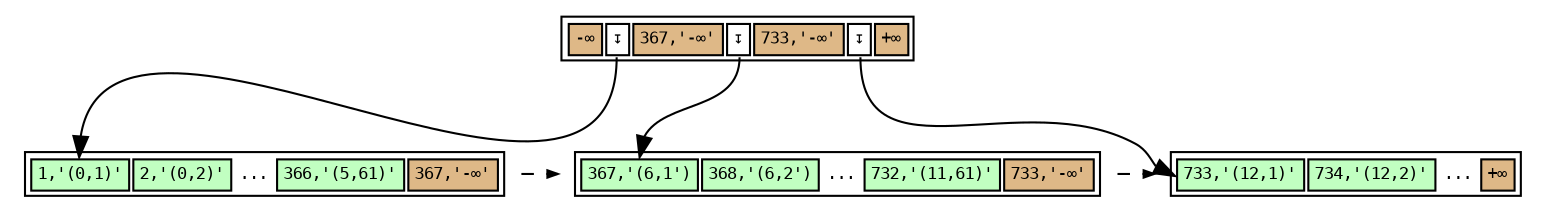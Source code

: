 // Example B-Tree graph
//
// Breadth-first order
//
// Start from root, go left to right
//
// Workflow:
//
// $ dot -T svg btree.dot -o btree.svg;

digraph nbtree {
graph [fontname = "monospace"];
node [shape = none,height=.1,fontname = "monospace",fontsize=8];
// Level 1 (root level)
// Downlinks + highkey:
rootnode[ label=<<table>
                    <tr>
                        <td bgcolor='burlywood' port="s0">-&infin;</td>
                        <td bgcolor='white' port="d0">&#8615;</td>
                        <td bgcolor='burlywood' port="s1">367,'-&infin;'</td>
                        <td bgcolor='white' port="d1">&#8615;</td>
                        <td bgcolor='burlywood' port="s2">733,'-&infin;'</td>
                        <td bgcolor='white' port="d2">&#8615;</td>
                        <td bgcolor='burlywood' port="hk">+&infin;</td>
                    </tr>
                </table>
               >
        ];
// Downlink arrows to children:
"rootnode":d0 -> "leafnode_1":t0
"rootnode":d1 -> "leafnode_2":t0
"rootnode":d2 -> "leafnode_3":t0

// sibling pointer:
// (None)


// Level 0 (leaf level)
leafnode_1[ label=<<table>
                    <tr>
                        <td bgcolor='darkseagreen1' port="t0">1,'(0,1)'</td>
                        <td bgcolor='darkseagreen1' port="t1">2,'(0,2)'</td>
                        <td border="0" bgcolor='white' port="t2">...</td>
                        <td bgcolor='darkseagreen1' port="t1">366,'(5,61)'</td>
                        <td bgcolor='burlywood' port="hk">367,'-&infin;'</td>
                    </tr>
                </table>
               >
        ];
// sibling pointer:
"leafnode_1" -> "leafnode_2"[constraint=false,color=black,style=dashed,arrowsize=0.5]
leafnode_2[ label=<<table>
                    <tr>
                        <td bgcolor='darkseagreen1' port="t0">367,'(6,1')</td>
                        <td bgcolor='darkseagreen1' port="t1">368,'(6,2')</td>
                        <td border="0" bgcolor='white' port="t2">...</td>
                        <td bgcolor='darkseagreen1' port="t1">732,'(11,61)'</td>
                        <td bgcolor='burlywood' port="hk">733,'-&infin;'</td>
                    </tr>
                </table>
               >
        ];
// sibling pointer:
"leafnode_2" -> "leafnode_3"[constraint=false,color=black,style=dashed,arrowsize=0.5]
leafnode_3[ label=<<table>
                    <tr>
                        <td bgcolor='darkseagreen1' port="t0">733,'(12,1)'</td>
                        <td bgcolor='darkseagreen1' port="t1">734,'(12,2)'</td>
                        <td border="0" bgcolor='white' port="t2">...</td>
                        <td bgcolor='burlywood' port="hk">+&infin;</td>
                    </tr>
                </table>
               >
        ];

//Force alignment from root to internal to leaf levels:
edge[style=invis];
"rootnode":d1 -> "leafnode_2":t2
}
